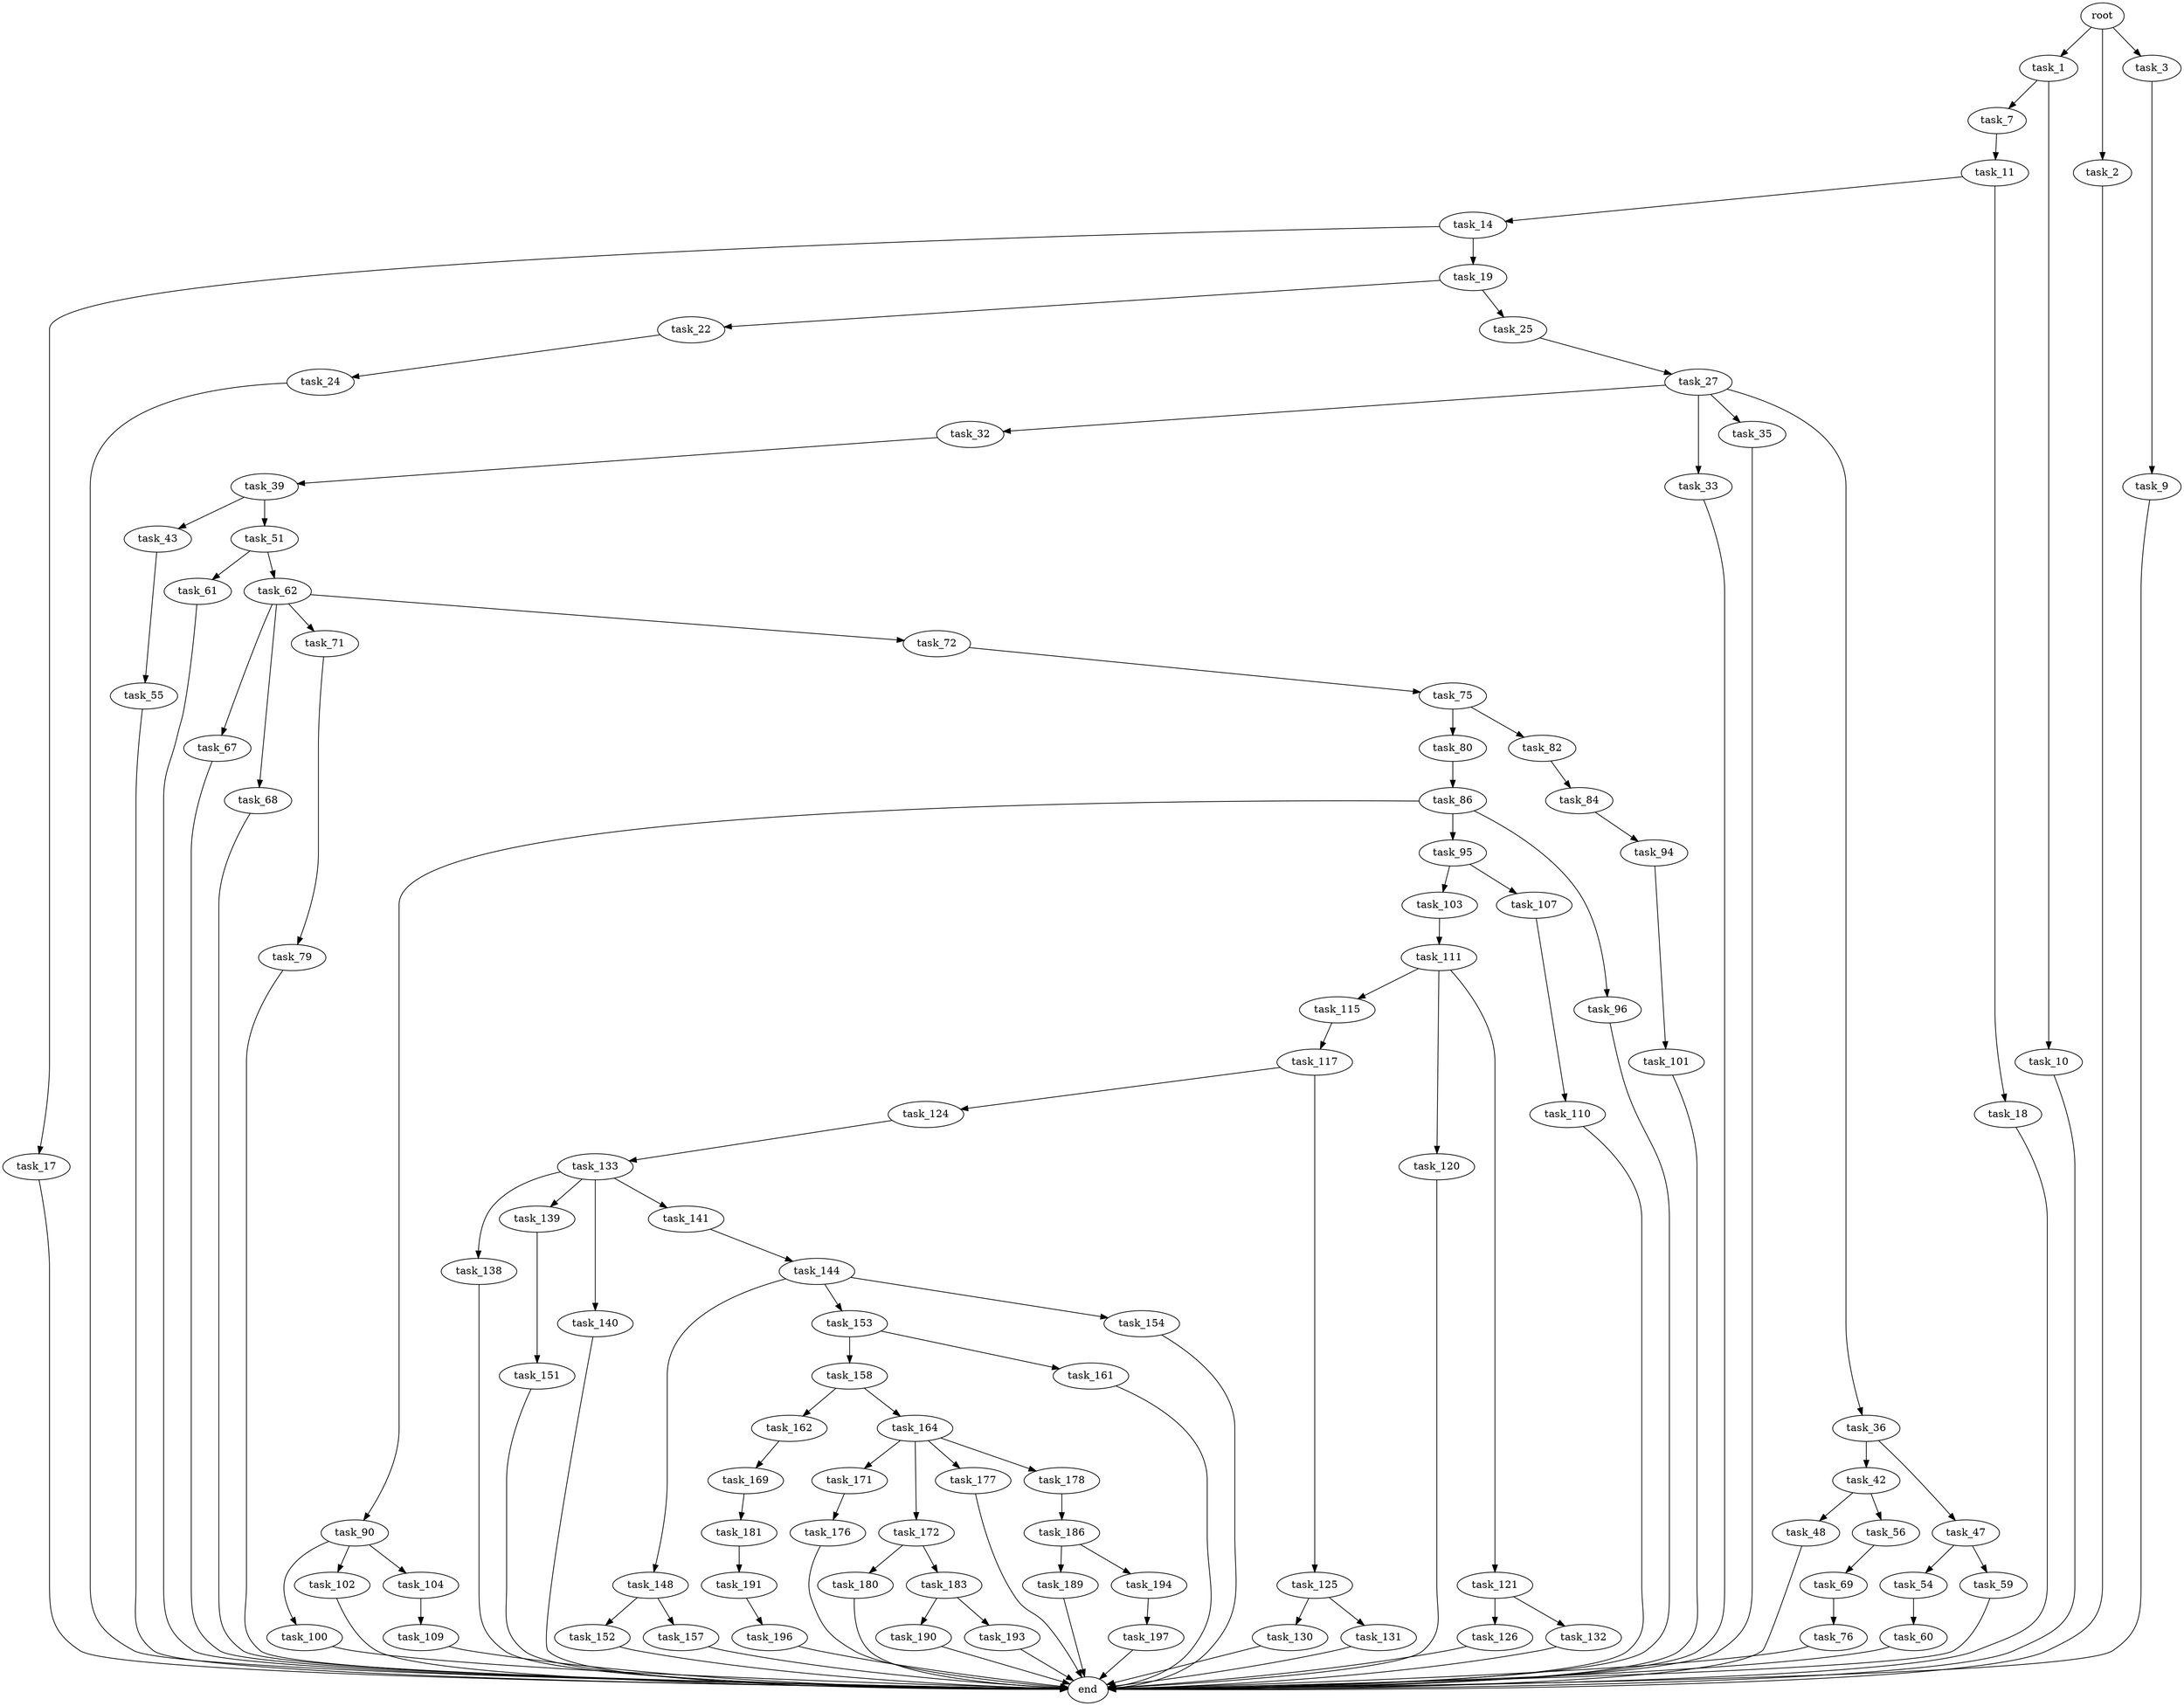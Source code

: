 digraph G {
  root [size="0.000000"];
  task_1 [size="1073741824000.000000"];
  task_2 [size="711373959517.000000"];
  task_3 [size="368293445632.000000"];
  task_7 [size="831890043.000000"];
  task_9 [size="368293445632.000000"];
  task_10 [size="68719476736.000000"];
  task_11 [size="28398744938.000000"];
  task_14 [size="28991029248.000000"];
  task_17 [size="1355020730.000000"];
  task_18 [size="6945609711.000000"];
  task_19 [size="37285529090.000000"];
  task_22 [size="4980530064.000000"];
  task_24 [size="34293756824.000000"];
  task_25 [size="28991029248.000000"];
  task_27 [size="782757789696.000000"];
  task_32 [size="2920571025.000000"];
  task_33 [size="7182648249.000000"];
  task_35 [size="68719476736.000000"];
  task_36 [size="68719476736.000000"];
  task_39 [size="7980438771.000000"];
  task_42 [size="591930014139.000000"];
  task_43 [size="28991029248.000000"];
  task_47 [size="1073741824000.000000"];
  task_48 [size="8589934592.000000"];
  task_51 [size="521286174424.000000"];
  task_54 [size="455071979926.000000"];
  task_55 [size="106851198220.000000"];
  task_56 [size="867969836553.000000"];
  task_59 [size="16896187124.000000"];
  task_60 [size="231928233984.000000"];
  task_61 [size="219509475457.000000"];
  task_62 [size="66986517975.000000"];
  task_67 [size="25641715507.000000"];
  task_68 [size="581741356.000000"];
  task_69 [size="549755813888.000000"];
  task_71 [size="782757789696.000000"];
  task_72 [size="1382756736.000000"];
  task_75 [size="368293445632.000000"];
  task_76 [size="31498859609.000000"];
  task_79 [size="1124515492048.000000"];
  task_80 [size="41816665762.000000"];
  task_82 [size="143791603991.000000"];
  task_84 [size="35529412403.000000"];
  task_86 [size="296013738820.000000"];
  task_90 [size="1073741824000.000000"];
  task_94 [size="134217728000.000000"];
  task_95 [size="1073741824000.000000"];
  task_96 [size="368293445632.000000"];
  task_100 [size="134217728000.000000"];
  task_101 [size="231928233984.000000"];
  task_102 [size="1073741824000.000000"];
  task_103 [size="315921330595.000000"];
  task_104 [size="215800247619.000000"];
  task_107 [size="80485828466.000000"];
  task_109 [size="7778105543.000000"];
  task_110 [size="368293445632.000000"];
  task_111 [size="20132679304.000000"];
  task_115 [size="547907631016.000000"];
  task_117 [size="28991029248.000000"];
  task_120 [size="24195073306.000000"];
  task_121 [size="209293388343.000000"];
  task_124 [size="95881992180.000000"];
  task_125 [size="50286351333.000000"];
  task_126 [size="98147516937.000000"];
  task_130 [size="13480948438.000000"];
  task_131 [size="36893492567.000000"];
  task_132 [size="231928233984.000000"];
  task_133 [size="9938772191.000000"];
  task_138 [size="322001940643.000000"];
  task_139 [size="549755813888.000000"];
  task_140 [size="17601832948.000000"];
  task_141 [size="4019698694.000000"];
  task_144 [size="9315012404.000000"];
  task_148 [size="1073741824000.000000"];
  task_151 [size="339105600728.000000"];
  task_152 [size="782757789696.000000"];
  task_153 [size="256946630744.000000"];
  task_154 [size="57640689634.000000"];
  task_157 [size="472407847049.000000"];
  task_158 [size="41678022571.000000"];
  task_161 [size="342638794609.000000"];
  task_162 [size="16796258048.000000"];
  task_164 [size="782757789696.000000"];
  task_169 [size="8589934592.000000"];
  task_171 [size="37912743001.000000"];
  task_172 [size="68719476736.000000"];
  task_176 [size="33818388655.000000"];
  task_177 [size="678522141009.000000"];
  task_178 [size="68719476736.000000"];
  task_180 [size="2645296434.000000"];
  task_181 [size="62310562021.000000"];
  task_183 [size="274723892049.000000"];
  task_186 [size="104657313486.000000"];
  task_189 [size="633882262216.000000"];
  task_190 [size="134217728000.000000"];
  task_191 [size="481416082897.000000"];
  task_193 [size="24093517926.000000"];
  task_194 [size="45845878055.000000"];
  task_196 [size="510560054342.000000"];
  task_197 [size="6997643111.000000"];
  end [size="0.000000"];

  root -> task_1 [size="1.000000"];
  root -> task_2 [size="1.000000"];
  root -> task_3 [size="1.000000"];
  task_1 -> task_7 [size="838860800.000000"];
  task_1 -> task_10 [size="838860800.000000"];
  task_2 -> end [size="1.000000"];
  task_3 -> task_9 [size="411041792.000000"];
  task_7 -> task_11 [size="75497472.000000"];
  task_9 -> end [size="1.000000"];
  task_10 -> end [size="1.000000"];
  task_11 -> task_14 [size="33554432.000000"];
  task_11 -> task_18 [size="33554432.000000"];
  task_14 -> task_17 [size="75497472.000000"];
  task_14 -> task_19 [size="75497472.000000"];
  task_17 -> end [size="1.000000"];
  task_18 -> end [size="1.000000"];
  task_19 -> task_22 [size="838860800.000000"];
  task_19 -> task_25 [size="838860800.000000"];
  task_22 -> task_24 [size="134217728.000000"];
  task_24 -> end [size="1.000000"];
  task_25 -> task_27 [size="75497472.000000"];
  task_27 -> task_32 [size="679477248.000000"];
  task_27 -> task_33 [size="679477248.000000"];
  task_27 -> task_35 [size="679477248.000000"];
  task_27 -> task_36 [size="679477248.000000"];
  task_32 -> task_39 [size="134217728.000000"];
  task_33 -> end [size="1.000000"];
  task_35 -> end [size="1.000000"];
  task_36 -> task_42 [size="134217728.000000"];
  task_36 -> task_47 [size="134217728.000000"];
  task_39 -> task_43 [size="536870912.000000"];
  task_39 -> task_51 [size="536870912.000000"];
  task_42 -> task_48 [size="679477248.000000"];
  task_42 -> task_56 [size="679477248.000000"];
  task_43 -> task_55 [size="75497472.000000"];
  task_47 -> task_54 [size="838860800.000000"];
  task_47 -> task_59 [size="838860800.000000"];
  task_48 -> end [size="1.000000"];
  task_51 -> task_61 [size="411041792.000000"];
  task_51 -> task_62 [size="411041792.000000"];
  task_54 -> task_60 [size="411041792.000000"];
  task_55 -> end [size="1.000000"];
  task_56 -> task_69 [size="679477248.000000"];
  task_59 -> end [size="1.000000"];
  task_60 -> end [size="1.000000"];
  task_61 -> end [size="1.000000"];
  task_62 -> task_67 [size="75497472.000000"];
  task_62 -> task_68 [size="75497472.000000"];
  task_62 -> task_71 [size="75497472.000000"];
  task_62 -> task_72 [size="75497472.000000"];
  task_67 -> end [size="1.000000"];
  task_68 -> end [size="1.000000"];
  task_69 -> task_76 [size="536870912.000000"];
  task_71 -> task_79 [size="679477248.000000"];
  task_72 -> task_75 [size="33554432.000000"];
  task_75 -> task_80 [size="411041792.000000"];
  task_75 -> task_82 [size="411041792.000000"];
  task_76 -> end [size="1.000000"];
  task_79 -> end [size="1.000000"];
  task_80 -> task_86 [size="33554432.000000"];
  task_82 -> task_84 [size="134217728.000000"];
  task_84 -> task_94 [size="75497472.000000"];
  task_86 -> task_90 [size="411041792.000000"];
  task_86 -> task_95 [size="411041792.000000"];
  task_86 -> task_96 [size="411041792.000000"];
  task_90 -> task_100 [size="838860800.000000"];
  task_90 -> task_102 [size="838860800.000000"];
  task_90 -> task_104 [size="838860800.000000"];
  task_94 -> task_101 [size="209715200.000000"];
  task_95 -> task_103 [size="838860800.000000"];
  task_95 -> task_107 [size="838860800.000000"];
  task_96 -> end [size="1.000000"];
  task_100 -> end [size="1.000000"];
  task_101 -> end [size="1.000000"];
  task_102 -> end [size="1.000000"];
  task_103 -> task_111 [size="679477248.000000"];
  task_104 -> task_109 [size="838860800.000000"];
  task_107 -> task_110 [size="134217728.000000"];
  task_109 -> end [size="1.000000"];
  task_110 -> end [size="1.000000"];
  task_111 -> task_115 [size="536870912.000000"];
  task_111 -> task_120 [size="536870912.000000"];
  task_111 -> task_121 [size="536870912.000000"];
  task_115 -> task_117 [size="838860800.000000"];
  task_117 -> task_124 [size="75497472.000000"];
  task_117 -> task_125 [size="75497472.000000"];
  task_120 -> end [size="1.000000"];
  task_121 -> task_126 [size="301989888.000000"];
  task_121 -> task_132 [size="301989888.000000"];
  task_124 -> task_133 [size="301989888.000000"];
  task_125 -> task_130 [size="75497472.000000"];
  task_125 -> task_131 [size="75497472.000000"];
  task_126 -> end [size="1.000000"];
  task_130 -> end [size="1.000000"];
  task_131 -> end [size="1.000000"];
  task_132 -> end [size="1.000000"];
  task_133 -> task_138 [size="301989888.000000"];
  task_133 -> task_139 [size="301989888.000000"];
  task_133 -> task_140 [size="301989888.000000"];
  task_133 -> task_141 [size="301989888.000000"];
  task_138 -> end [size="1.000000"];
  task_139 -> task_151 [size="536870912.000000"];
  task_140 -> end [size="1.000000"];
  task_141 -> task_144 [size="209715200.000000"];
  task_144 -> task_148 [size="209715200.000000"];
  task_144 -> task_153 [size="209715200.000000"];
  task_144 -> task_154 [size="209715200.000000"];
  task_148 -> task_152 [size="838860800.000000"];
  task_148 -> task_157 [size="838860800.000000"];
  task_151 -> end [size="1.000000"];
  task_152 -> end [size="1.000000"];
  task_153 -> task_158 [size="536870912.000000"];
  task_153 -> task_161 [size="536870912.000000"];
  task_154 -> end [size="1.000000"];
  task_157 -> end [size="1.000000"];
  task_158 -> task_162 [size="33554432.000000"];
  task_158 -> task_164 [size="33554432.000000"];
  task_161 -> end [size="1.000000"];
  task_162 -> task_169 [size="301989888.000000"];
  task_164 -> task_171 [size="679477248.000000"];
  task_164 -> task_172 [size="679477248.000000"];
  task_164 -> task_177 [size="679477248.000000"];
  task_164 -> task_178 [size="679477248.000000"];
  task_169 -> task_181 [size="33554432.000000"];
  task_171 -> task_176 [size="75497472.000000"];
  task_172 -> task_180 [size="134217728.000000"];
  task_172 -> task_183 [size="134217728.000000"];
  task_176 -> end [size="1.000000"];
  task_177 -> end [size="1.000000"];
  task_178 -> task_186 [size="134217728.000000"];
  task_180 -> end [size="1.000000"];
  task_181 -> task_191 [size="301989888.000000"];
  task_183 -> task_190 [size="209715200.000000"];
  task_183 -> task_193 [size="209715200.000000"];
  task_186 -> task_189 [size="134217728.000000"];
  task_186 -> task_194 [size="134217728.000000"];
  task_189 -> end [size="1.000000"];
  task_190 -> end [size="1.000000"];
  task_191 -> task_196 [size="536870912.000000"];
  task_193 -> end [size="1.000000"];
  task_194 -> task_197 [size="838860800.000000"];
  task_196 -> end [size="1.000000"];
  task_197 -> end [size="1.000000"];
}
